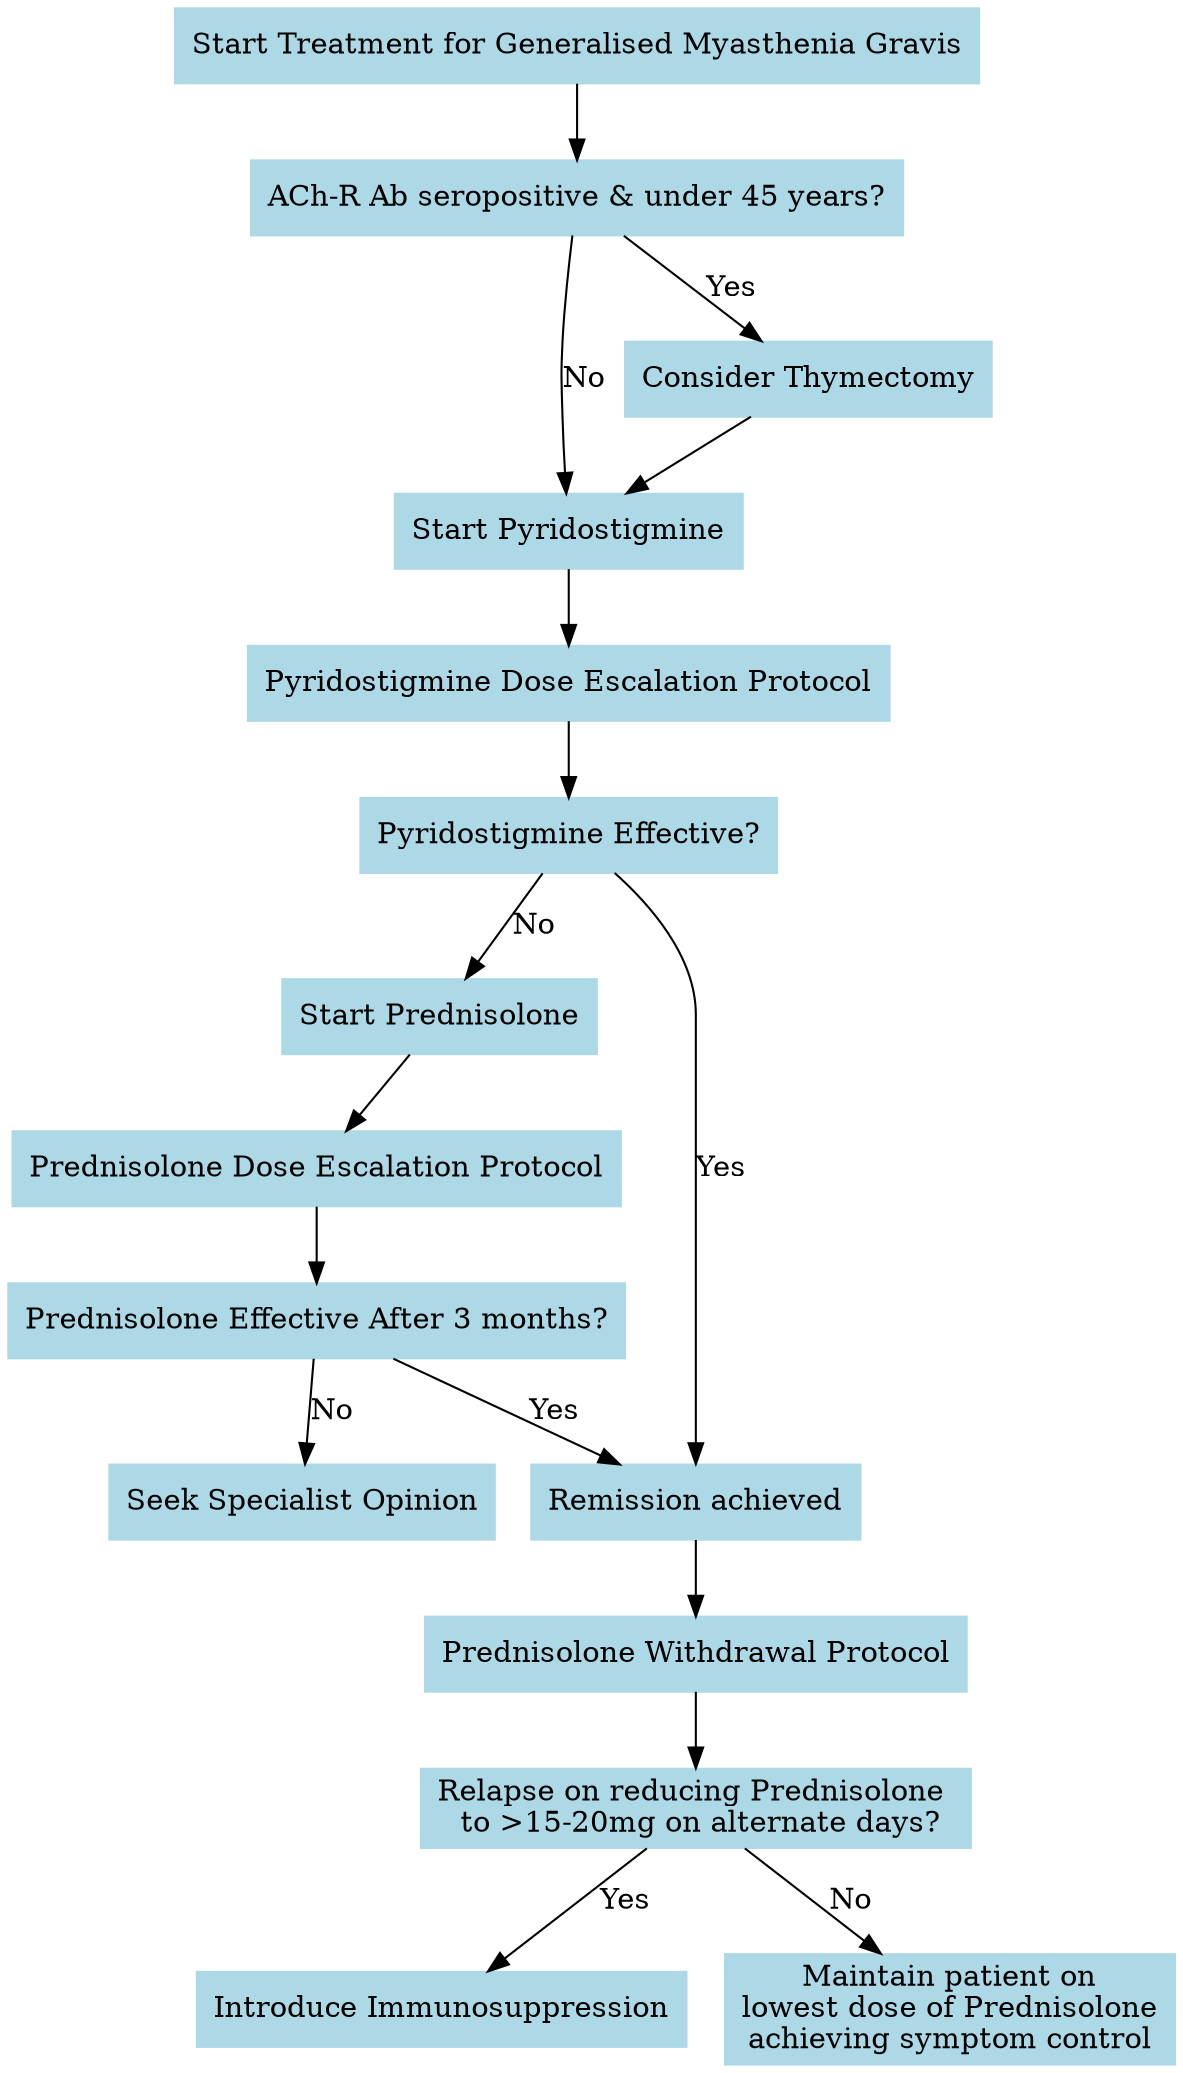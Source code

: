 digraph MyastheniaGravisTreatment {
    rankdir=TB;
    node [shape=box, style=filled, color=lightblue];

    StartTreatment [label="Start Treatment for Generalised Myasthenia Gravis"];
    StartPyridostigmine [label="Start Pyridostigmine"];
    PyridostigmineProtocol [label="Pyridostigmine Dose Escalation Protocol"];
    PyridostigmineEffective [label="Pyridostigmine Effective?"];
    StartPrednisolone [label="Start Prednisolone"];
    PrednisoloneProtocol [label="Prednisolone Dose Escalation Protocol"];
    PrednisoloneEffective [label="Prednisolone Effective After 3 months?"];
    IntroduceImmunosuppression [label="Introduce Immunosuppression"];
    Remission [label="Remission achieved"];
    SpecialistOpinion [label="Seek Specialist Opinion"];
    WithdrawalProtocol [label="Prednisolone Withdrawal Protocol"];
    AchRAB [label="ACh-R Ab seropositive & under 45 years?"]
    RelapseonWithdrawing [label="Relapse on reducing Prednisolone \n to >15-20mg on alternate days?"]
    Thymectomy [label="Consider Thymectomy"];
    MaintenancePrednisolone [label="Maintain patient on\nlowest dose of Prednisolone\nachieving symptom control"]

    StartTreatment -> AchRAB;
    AchRAB -> Thymectomy [label="Yes"];
    AchRAB -> StartPyridostigmine [label="No"]
    StartPyridostigmine -> PyridostigmineProtocol;
    Thymectomy -> StartPyridostigmine
    PyridostigmineProtocol -> PyridostigmineEffective;
    PyridostigmineEffective -> StartPrednisolone [label="No"];
    PyridostigmineEffective -> Remission [label="Yes"];
    StartPrednisolone -> PrednisoloneProtocol;
    PrednisoloneProtocol -> PrednisoloneEffective;
    PrednisoloneEffective -> SpecialistOpinion [label="No"];
    PrednisoloneEffective -> Remission [label="Yes"];
    Remission -> WithdrawalProtocol;
    WithdrawalProtocol -> RelapseonWithdrawing 
    RelapseonWithdrawing -> IntroduceImmunosuppression [label="Yes"]
    RelapseonWithdrawing -> MaintenancePrednisolone [label="No"]
  
}
